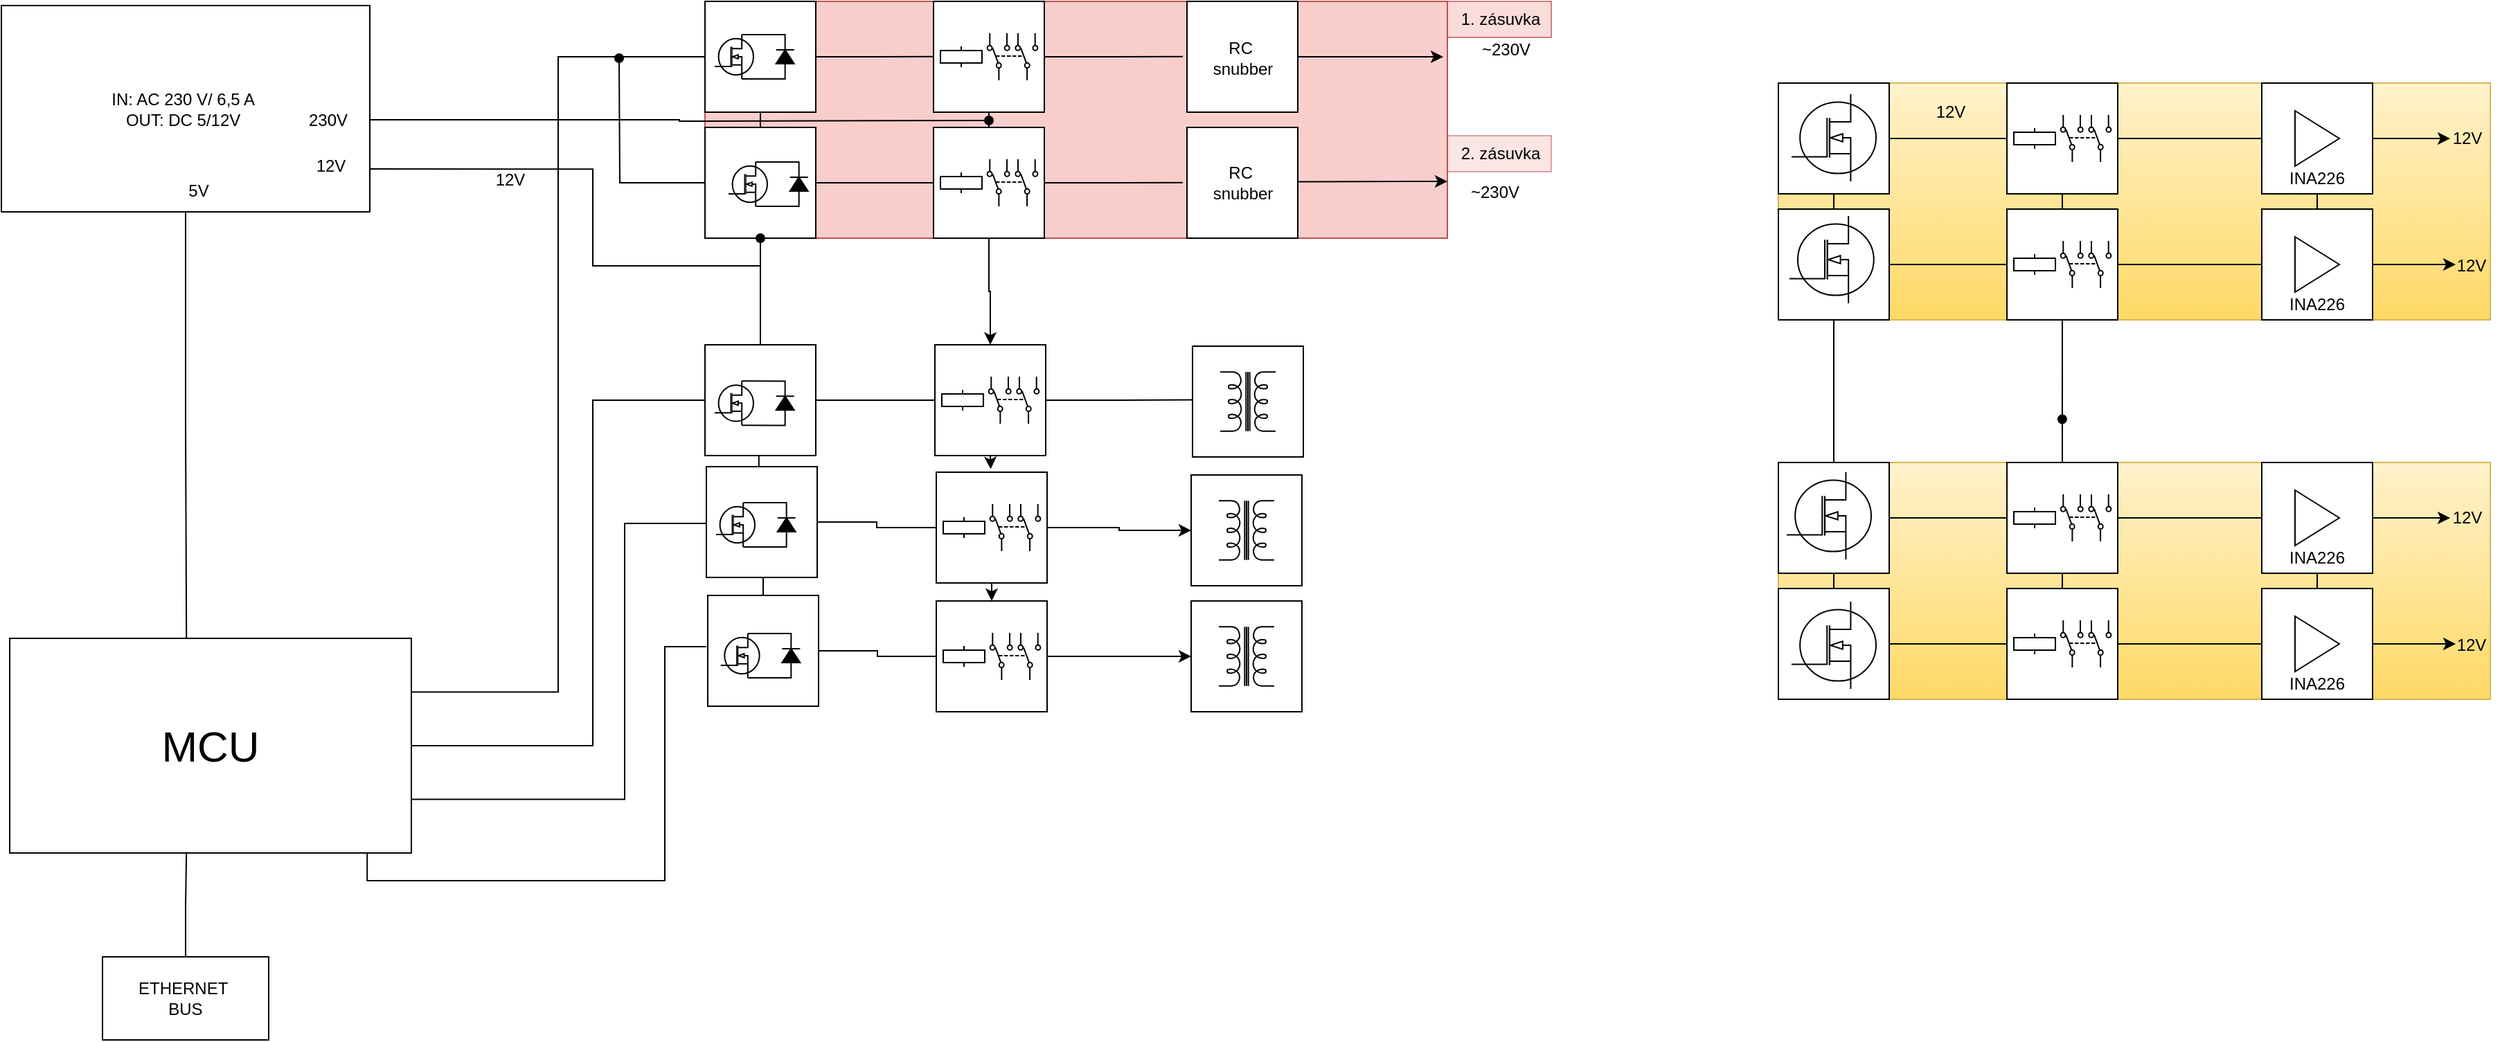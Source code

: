 <mxfile version="26.0.4">
  <diagram name="Page-1" id="7e0a89b8-554c-2b80-1dc8-d5c74ca68de4">
    <mxGraphModel dx="1173" dy="624" grid="0" gridSize="5" guides="1" tooltips="1" connect="1" arrows="0" fold="1" page="1" pageScale="1" pageWidth="1169" pageHeight="827" background="none" math="0" shadow="0">
      <root>
        <mxCell id="0" />
        <mxCell id="1" parent="0" />
        <mxCell id="zCNBRzlEJY0I-tMyIhnu-88" value="~230V" style="text;html=1;align=center;verticalAlign=middle;resizable=0;points=[];autosize=1;strokeColor=none;fillColor=none;" parent="1" vertex="1">
          <mxGeometry x="609" y="130" width="55" height="30" as="geometry" />
        </mxCell>
        <mxCell id="zCNBRzlEJY0I-tMyIhnu-90" value="~230V" style="text;html=1;align=center;verticalAlign=middle;resizable=0;points=[];autosize=1;strokeColor=none;fillColor=none;" parent="1" vertex="1">
          <mxGeometry x="1109" y="40" width="55" height="30" as="geometry" />
        </mxCell>
        <mxCell id="zCNBRzlEJY0I-tMyIhnu-91" value="~230V" style="text;html=1;align=center;verticalAlign=middle;resizable=0;points=[];autosize=1;strokeColor=none;fillColor=none;" parent="1" vertex="1">
          <mxGeometry x="1101.5" y="143" width="55" height="30" as="geometry" />
        </mxCell>
        <mxCell id="b3g8-nZqgv8whA5xBUex-9" value="ETHERNET&amp;nbsp;&lt;br&gt;BUS" style="rounded=0;whiteSpace=wrap;html=1;" parent="1" vertex="1">
          <mxGeometry x="124" y="710" width="120" height="60" as="geometry" />
        </mxCell>
        <mxCell id="EAk1uLRLOfNb_ForU7wT-3" value="1. zásuvka" style="text;html=1;align=center;verticalAlign=middle;resizable=0;points=[];autosize=1;strokeColor=#b85450;fillColor=#f8cecc;opacity=70;" parent="1" vertex="1">
          <mxGeometry x="1095" y="20" width="75" height="26" as="geometry" />
        </mxCell>
        <mxCell id="EAk1uLRLOfNb_ForU7wT-15" value="2. zásuvka" style="text;html=1;align=center;verticalAlign=middle;resizable=0;points=[];autosize=1;strokeColor=#b85450;fillColor=#f8cecc;opacity=50;" parent="1" vertex="1">
          <mxGeometry x="1095" y="117" width="75" height="26" as="geometry" />
        </mxCell>
        <mxCell id="eYA7auOUDv6fICd8K555-133" style="edgeStyle=orthogonalEdgeStyle;rounded=0;orthogonalLoop=1;jettySize=auto;html=1;exitX=1;exitY=0.5;exitDx=0;exitDy=0;exitPerimeter=0;entryX=0;entryY=0.5;entryDx=0;entryDy=0;endArrow=none;endFill=0;" edge="1" parent="1" source="PkqFtLTbCZEIP-2vwFzs-351" target="eYA7auOUDv6fICd8K555-104">
          <mxGeometry relative="1" as="geometry">
            <Array as="points">
              <mxPoint x="478" y="558" />
              <mxPoint x="478" y="308" />
            </Array>
          </mxGeometry>
        </mxCell>
        <mxCell id="eYA7auOUDv6fICd8K555-134" style="edgeStyle=orthogonalEdgeStyle;rounded=0;orthogonalLoop=1;jettySize=auto;html=1;exitX=1;exitY=0.75;exitDx=0;exitDy=0;exitPerimeter=0;entryX=0;entryY=0.5;entryDx=0;entryDy=0;endArrow=none;endFill=0;" edge="1" parent="1" source="PkqFtLTbCZEIP-2vwFzs-351">
          <mxGeometry relative="1" as="geometry">
            <mxPoint x="560" y="397" as="targetPoint" />
            <Array as="points">
              <mxPoint x="501" y="596" />
              <mxPoint x="501" y="397" />
            </Array>
          </mxGeometry>
        </mxCell>
        <mxCell id="eYA7auOUDv6fICd8K555-135" style="edgeStyle=orthogonalEdgeStyle;rounded=0;orthogonalLoop=1;jettySize=auto;html=1;exitX=0.89;exitY=1;exitDx=0;exitDy=0;exitPerimeter=0;entryX=0;entryY=0.5;entryDx=0;entryDy=0;endArrow=none;endFill=0;" edge="1" parent="1" source="PkqFtLTbCZEIP-2vwFzs-351">
          <mxGeometry relative="1" as="geometry">
            <mxPoint x="560" y="486" as="targetPoint" />
            <Array as="points">
              <mxPoint x="315" y="655" />
              <mxPoint x="530" y="655" />
              <mxPoint x="530" y="486" />
            </Array>
          </mxGeometry>
        </mxCell>
        <mxCell id="PkqFtLTbCZEIP-2vwFzs-351" value="&lt;font style=&quot;font-size: 31px;&quot;&gt;MCU&lt;/font&gt;" style="rounded=0;whiteSpace=wrap;html=1;points=[[0,0,0,0,0],[0,0.25,0,0,0],[0,0.5,0,0,0],[0,0.75,0,0,0],[0,1,0,0,0],[0.11,0,0,0,0],[0.11,1,0,0,0],[0.22,0,0,0,0],[0.22,1,0,0,0],[0.33,0,0,0,0],[0.33,1,0,0,0],[0.44,0,0,0,0],[0.44,1,0,0,0],[0.56,0,0,0,0],[0.56,1,0,0,0],[0.67,0,0,0,0],[0.67,1,0,0,0],[0.78,0,0,0,0],[0.78,1,0,0,0],[0.89,0,0,0,0],[0.89,1,0,0,0],[1,0,0,0,0],[1,0.25,0,0,0],[1,0.5,0,0,0],[1,0.75,0,0,0],[1,1,0,0,0]];" parent="1" vertex="1">
          <mxGeometry x="57" y="480" width="290" height="155" as="geometry" />
        </mxCell>
        <mxCell id="PkqFtLTbCZEIP-2vwFzs-352" style="edgeStyle=orthogonalEdgeStyle;rounded=0;orthogonalLoop=1;jettySize=auto;html=1;exitX=0.5;exitY=0;exitDx=0;exitDy=0;entryX=0.44;entryY=1;entryDx=0;entryDy=0;entryPerimeter=0;endArrow=none;endFill=0;" parent="1" source="b3g8-nZqgv8whA5xBUex-9" target="PkqFtLTbCZEIP-2vwFzs-351" edge="1">
          <mxGeometry relative="1" as="geometry" />
        </mxCell>
        <mxCell id="PkqFtLTbCZEIP-2vwFzs-516" style="edgeStyle=orthogonalEdgeStyle;rounded=0;orthogonalLoop=1;jettySize=auto;html=1;exitX=1;exitY=0.5;exitDx=0;exitDy=0;entryX=0;entryY=0.5;entryDx=0;entryDy=0;endArrow=none;endFill=0;" parent="1" edge="1">
          <mxGeometry relative="1" as="geometry" />
        </mxCell>
        <mxCell id="PkqFtLTbCZEIP-2vwFzs-540" value="12&lt;span style=&quot;background-color: initial;&quot;&gt;V&lt;/span&gt;" style="text;html=1;align=center;verticalAlign=middle;resizable=0;points=[];autosize=1;strokeColor=none;fillColor=none;" parent="1" vertex="1">
          <mxGeometry x="398" y="136" width="39" height="26" as="geometry" />
        </mxCell>
        <mxCell id="PkqFtLTbCZEIP-2vwFzs-712" value="" style="group;fillColor=#f8cecc;strokeColor=#b85450;" parent="1" vertex="1" connectable="0">
          <mxGeometry x="559" y="20" width="536" height="171" as="geometry" />
        </mxCell>
        <mxCell id="PkqFtLTbCZEIP-2vwFzs-90" style="edgeStyle=orthogonalEdgeStyle;rounded=0;orthogonalLoop=1;jettySize=auto;html=1;entryX=0.5;entryY=1;entryDx=0;entryDy=0;endArrow=none;endFill=0;" parent="PkqFtLTbCZEIP-2vwFzs-712" source="zCNBRzlEJY0I-tMyIhnu-67" target="zCNBRzlEJY0I-tMyIhnu-2" edge="1">
          <mxGeometry relative="1" as="geometry" />
        </mxCell>
        <mxCell id="PkqFtLTbCZEIP-2vwFzs-708" value="" style="group" parent="PkqFtLTbCZEIP-2vwFzs-712" vertex="1" connectable="0">
          <mxGeometry width="533" height="87" as="geometry" />
        </mxCell>
        <mxCell id="zCNBRzlEJY0I-tMyIhnu-10" value="" style="group" parent="PkqFtLTbCZEIP-2vwFzs-708" vertex="1" connectable="0">
          <mxGeometry x="165" width="80" height="80" as="geometry" />
        </mxCell>
        <mxCell id="zCNBRzlEJY0I-tMyIhnu-58" style="edgeStyle=orthogonalEdgeStyle;rounded=0;orthogonalLoop=1;jettySize=auto;html=1;exitX=1;exitY=0.5;exitDx=0;exitDy=0;endArrow=none;endFill=0;" parent="zCNBRzlEJY0I-tMyIhnu-10" source="zCNBRzlEJY0I-tMyIhnu-2" edge="1">
          <mxGeometry relative="1" as="geometry">
            <mxPoint x="180" y="39.857" as="targetPoint" />
          </mxGeometry>
        </mxCell>
        <mxCell id="zCNBRzlEJY0I-tMyIhnu-2" value="" style="whiteSpace=wrap;html=1;aspect=fixed;" parent="zCNBRzlEJY0I-tMyIhnu-10" vertex="1">
          <mxGeometry width="80" height="80" as="geometry" />
        </mxCell>
        <mxCell id="zCNBRzlEJY0I-tMyIhnu-7" value="" style="pointerEvents=1;verticalLabelPosition=bottom;shadow=0;dashed=0;align=center;html=1;verticalAlign=top;shape=mxgraph.electrical.electro-mechanical.dpdt3;elSwitchState=1;rotation=-90;" parent="zCNBRzlEJY0I-tMyIhnu-10" vertex="1">
          <mxGeometry x="40" y="21.83" width="34" height="36.34" as="geometry" />
        </mxCell>
        <mxCell id="zCNBRzlEJY0I-tMyIhnu-64" value="" style="pointerEvents=1;verticalLabelPosition=bottom;shadow=0;dashed=0;align=center;html=1;verticalAlign=top;shape=mxgraph.electrical.electro-mechanical.relay_coil;" parent="zCNBRzlEJY0I-tMyIhnu-10" vertex="1">
          <mxGeometry x="5" y="32.5" width="30" height="15" as="geometry" />
        </mxCell>
        <mxCell id="zCNBRzlEJY0I-tMyIhnu-31" value="" style="group" parent="PkqFtLTbCZEIP-2vwFzs-708" vertex="1" connectable="0">
          <mxGeometry width="115.67" height="87" as="geometry" />
        </mxCell>
        <mxCell id="zCNBRzlEJY0I-tMyIhnu-57" style="edgeStyle=orthogonalEdgeStyle;rounded=0;orthogonalLoop=1;jettySize=auto;html=1;exitX=1;exitY=0.5;exitDx=0;exitDy=0;endArrow=none;endFill=0;" parent="zCNBRzlEJY0I-tMyIhnu-31" source="zCNBRzlEJY0I-tMyIhnu-29" edge="1">
          <mxGeometry relative="1" as="geometry">
            <mxPoint x="165" y="39.857" as="targetPoint" />
          </mxGeometry>
        </mxCell>
        <mxCell id="zCNBRzlEJY0I-tMyIhnu-29" value="" style="whiteSpace=wrap;html=1;aspect=fixed;container=1;" parent="zCNBRzlEJY0I-tMyIhnu-31" vertex="1">
          <mxGeometry width="80" height="80" as="geometry" />
        </mxCell>
        <mxCell id="eYA7auOUDv6fICd8K555-98" value="" style="group" vertex="1" connectable="0" parent="zCNBRzlEJY0I-tMyIhnu-31">
          <mxGeometry x="7" y="24" width="57.34" height="32" as="geometry" />
        </mxCell>
        <mxCell id="eYA7auOUDv6fICd8K555-84" value="" style="verticalLabelPosition=bottom;shadow=0;dashed=0;align=center;html=1;verticalAlign=top;shape=mxgraph.electrical.mosfets1.n-channel_mosfet_1;" vertex="1" parent="eYA7auOUDv6fICd8K555-98">
          <mxGeometry width="28" height="32" as="geometry" />
        </mxCell>
        <mxCell id="eYA7auOUDv6fICd8K555-90" value="" style="pointerEvents=1;fillColor=strokeColor;verticalLabelPosition=bottom;shadow=0;dashed=0;align=center;html=1;verticalAlign=top;shape=mxgraph.electrical.diodes.diode;rotation=-90;" vertex="1" parent="eYA7auOUDv6fICd8K555-98">
          <mxGeometry x="38.34" y="9.5" width="25" height="13" as="geometry" />
        </mxCell>
        <mxCell id="eYA7auOUDv6fICd8K555-91" style="edgeStyle=orthogonalEdgeStyle;rounded=0;orthogonalLoop=1;jettySize=auto;html=1;exitX=0.7;exitY=0;exitDx=0;exitDy=0;exitPerimeter=0;entryX=1;entryY=0.5;entryDx=0;entryDy=0;entryPerimeter=0;endArrow=none;endFill=0;" edge="1" parent="eYA7auOUDv6fICd8K555-98" source="eYA7auOUDv6fICd8K555-84" target="eYA7auOUDv6fICd8K555-90">
          <mxGeometry relative="1" as="geometry" />
        </mxCell>
        <mxCell id="eYA7auOUDv6fICd8K555-92" style="edgeStyle=orthogonalEdgeStyle;rounded=0;orthogonalLoop=1;jettySize=auto;html=1;exitX=0.7;exitY=1;exitDx=0;exitDy=0;exitPerimeter=0;entryX=0;entryY=0.5;entryDx=0;entryDy=0;entryPerimeter=0;endArrow=none;endFill=0;" edge="1" parent="eYA7auOUDv6fICd8K555-98" source="eYA7auOUDv6fICd8K555-84" target="eYA7auOUDv6fICd8K555-90">
          <mxGeometry relative="1" as="geometry" />
        </mxCell>
        <mxCell id="EAk1uLRLOfNb_ForU7wT-10" value="" style="rounded=0;orthogonalLoop=1;jettySize=auto;html=1;" parent="PkqFtLTbCZEIP-2vwFzs-708" source="EAk1uLRLOfNb_ForU7wT-4" edge="1">
          <mxGeometry relative="1" as="geometry">
            <mxPoint x="533" y="40" as="targetPoint" />
          </mxGeometry>
        </mxCell>
        <mxCell id="EAk1uLRLOfNb_ForU7wT-4" value="" style="whiteSpace=wrap;html=1;aspect=fixed;" parent="PkqFtLTbCZEIP-2vwFzs-708" vertex="1">
          <mxGeometry x="348" width="80" height="80" as="geometry" />
        </mxCell>
        <mxCell id="EAk1uLRLOfNb_ForU7wT-5" value="RC&amp;nbsp;&lt;br&gt;snubber" style="text;html=1;align=center;verticalAlign=middle;resizable=0;points=[];autosize=1;strokeColor=none;fillColor=none;" parent="PkqFtLTbCZEIP-2vwFzs-708" vertex="1">
          <mxGeometry x="357.5" y="20" width="61" height="41" as="geometry" />
        </mxCell>
        <mxCell id="PkqFtLTbCZEIP-2vwFzs-711" value="" style="group" parent="PkqFtLTbCZEIP-2vwFzs-712" vertex="1" connectable="0">
          <mxGeometry y="91" width="536" height="80" as="geometry" />
        </mxCell>
        <mxCell id="zCNBRzlEJY0I-tMyIhnu-56" style="edgeStyle=orthogonalEdgeStyle;rounded=0;orthogonalLoop=1;jettySize=auto;html=1;exitX=1;exitY=0.5;exitDx=0;exitDy=0;endArrow=none;endFill=0;" parent="PkqFtLTbCZEIP-2vwFzs-711" source="zCNBRzlEJY0I-tMyIhnu-33" edge="1">
          <mxGeometry relative="1" as="geometry">
            <mxPoint x="165" y="40" as="targetPoint" />
          </mxGeometry>
        </mxCell>
        <mxCell id="EAk1uLRLOfNb_ForU7wT-12" value="" style="whiteSpace=wrap;html=1;aspect=fixed;container=0;" parent="PkqFtLTbCZEIP-2vwFzs-711" vertex="1">
          <mxGeometry x="348" width="80" height="80" as="geometry" />
        </mxCell>
        <mxCell id="EAk1uLRLOfNb_ForU7wT-13" value="RC&amp;nbsp;&lt;br&gt;snubber" style="text;html=1;align=center;verticalAlign=middle;resizable=0;points=[];autosize=1;strokeColor=none;fillColor=none;container=0;" parent="PkqFtLTbCZEIP-2vwFzs-711" vertex="1">
          <mxGeometry x="357.5" y="19.5" width="61" height="41" as="geometry" />
        </mxCell>
        <mxCell id="EAk1uLRLOfNb_ForU7wT-14" value="" style="edgeStyle=orthogonalEdgeStyle;rounded=0;orthogonalLoop=1;jettySize=auto;html=1;exitX=1.007;exitY=0.49;exitDx=0;exitDy=0;exitPerimeter=0;" parent="PkqFtLTbCZEIP-2vwFzs-711" source="EAk1uLRLOfNb_ForU7wT-12" edge="1">
          <mxGeometry relative="1" as="geometry">
            <mxPoint x="432" y="39" as="sourcePoint" />
            <mxPoint x="536" y="39.0" as="targetPoint" />
            <Array as="points">
              <mxPoint x="432" y="39" />
            </Array>
          </mxGeometry>
        </mxCell>
        <mxCell id="eYA7auOUDv6fICd8K555-87" style="edgeStyle=orthogonalEdgeStyle;rounded=0;orthogonalLoop=1;jettySize=auto;html=1;exitX=0;exitY=0.5;exitDx=0;exitDy=0;endArrow=oval;endFill=1;" edge="1" parent="PkqFtLTbCZEIP-2vwFzs-711" source="zCNBRzlEJY0I-tMyIhnu-33">
          <mxGeometry relative="1" as="geometry">
            <mxPoint x="-62" y="-50" as="targetPoint" />
          </mxGeometry>
        </mxCell>
        <mxCell id="zCNBRzlEJY0I-tMyIhnu-33" value="" style="whiteSpace=wrap;html=1;aspect=fixed;container=0;" parent="PkqFtLTbCZEIP-2vwFzs-711" vertex="1">
          <mxGeometry width="80" height="80" as="geometry" />
        </mxCell>
        <mxCell id="zCNBRzlEJY0I-tMyIhnu-66" style="edgeStyle=orthogonalEdgeStyle;rounded=0;orthogonalLoop=1;jettySize=auto;html=1;exitX=1;exitY=0.5;exitDx=0;exitDy=0;endArrow=none;endFill=0;" parent="PkqFtLTbCZEIP-2vwFzs-711" source="zCNBRzlEJY0I-tMyIhnu-67" edge="1">
          <mxGeometry relative="1" as="geometry">
            <mxPoint x="345" y="39.857" as="targetPoint" />
          </mxGeometry>
        </mxCell>
        <mxCell id="zCNBRzlEJY0I-tMyIhnu-67" value="" style="whiteSpace=wrap;html=1;aspect=fixed;container=0;" parent="PkqFtLTbCZEIP-2vwFzs-711" vertex="1">
          <mxGeometry x="165" width="80" height="80" as="geometry" />
        </mxCell>
        <mxCell id="zCNBRzlEJY0I-tMyIhnu-68" value="" style="pointerEvents=1;verticalLabelPosition=bottom;shadow=0;dashed=0;align=center;html=1;verticalAlign=top;shape=mxgraph.electrical.electro-mechanical.dpdt3;elSwitchState=1;rotation=-90;container=0;" parent="PkqFtLTbCZEIP-2vwFzs-711" vertex="1">
          <mxGeometry x="205" y="21.83" width="34" height="36.34" as="geometry" />
        </mxCell>
        <mxCell id="zCNBRzlEJY0I-tMyIhnu-69" value="" style="pointerEvents=1;verticalLabelPosition=bottom;shadow=0;dashed=0;align=center;html=1;verticalAlign=top;shape=mxgraph.electrical.electro-mechanical.relay_coil;container=0;" parent="PkqFtLTbCZEIP-2vwFzs-711" vertex="1">
          <mxGeometry x="170" y="32.5" width="30" height="15" as="geometry" />
        </mxCell>
        <mxCell id="mD_urczAhtKW738J0m4f-2" style="edgeStyle=orthogonalEdgeStyle;rounded=0;orthogonalLoop=1;jettySize=auto;html=1;exitX=0.5;exitY=1;exitDx=0;exitDy=0;entryX=0.5;entryY=0;entryDx=0;entryDy=0;endArrow=none;endFill=0;" parent="PkqFtLTbCZEIP-2vwFzs-712" source="zCNBRzlEJY0I-tMyIhnu-29" target="zCNBRzlEJY0I-tMyIhnu-33" edge="1">
          <mxGeometry relative="1" as="geometry" />
        </mxCell>
        <mxCell id="mD_urczAhtKW738J0m4f-11" style="edgeStyle=orthogonalEdgeStyle;rounded=0;orthogonalLoop=1;jettySize=auto;html=1;exitX=1;exitY=0.25;exitDx=0;exitDy=0;startSize=6;entryX=0;entryY=0.5;entryDx=0;entryDy=0;endArrow=none;endFill=0;exitPerimeter=0;" parent="1" source="PkqFtLTbCZEIP-2vwFzs-351" edge="1" target="zCNBRzlEJY0I-tMyIhnu-29">
          <mxGeometry relative="1" as="geometry">
            <mxPoint x="524" y="60" as="targetPoint" />
          </mxGeometry>
        </mxCell>
        <mxCell id="mD_urczAhtKW738J0m4f-50" style="edgeStyle=orthogonalEdgeStyle;rounded=0;orthogonalLoop=1;jettySize=auto;html=1;exitX=1;exitY=0.75;exitDx=0;exitDy=0;endArrow=oval;endFill=1;entryX=0.5;entryY=1;entryDx=0;entryDy=0;" parent="1" edge="1" target="zCNBRzlEJY0I-tMyIhnu-33">
          <mxGeometry relative="1" as="geometry">
            <mxPoint x="479" y="240" as="targetPoint" />
            <mxPoint x="317" y="141.05" as="sourcePoint" />
            <Array as="points">
              <mxPoint x="478" y="141" />
              <mxPoint x="478" y="211" />
              <mxPoint x="599" y="211" />
            </Array>
          </mxGeometry>
        </mxCell>
        <mxCell id="mD_urczAhtKW738J0m4f-4" value="IN: AC 230 V/ 6,5 A&amp;nbsp;&lt;br&gt;OUT: DC 5/12V&amp;nbsp;" style="rounded=0;whiteSpace=wrap;html=1;" parent="1" vertex="1">
          <mxGeometry x="51" y="23" width="266" height="149" as="geometry" />
        </mxCell>
        <mxCell id="mD_urczAhtKW738J0m4f-6" value="12V" style="text;html=1;align=center;verticalAlign=middle;whiteSpace=wrap;rounded=0;" parent="1" vertex="1">
          <mxGeometry x="259" y="124" width="60" height="30" as="geometry" />
        </mxCell>
        <mxCell id="eYA7auOUDv6fICd8K555-80" style="edgeStyle=orthogonalEdgeStyle;rounded=0;orthogonalLoop=1;jettySize=auto;html=1;exitX=1;exitY=0.5;exitDx=0;exitDy=0;endArrow=oval;endFill=1;" edge="1" parent="1" source="mD_urczAhtKW738J0m4f-12">
          <mxGeometry relative="1" as="geometry">
            <mxPoint x="764" y="106" as="targetPoint" />
          </mxGeometry>
        </mxCell>
        <mxCell id="mD_urczAhtKW738J0m4f-12" value="230V" style="text;html=1;align=center;verticalAlign=middle;whiteSpace=wrap;rounded=0;" parent="1" vertex="1">
          <mxGeometry x="257" y="90.5" width="60" height="30" as="geometry" />
        </mxCell>
        <mxCell id="b3g8-nZqgv8whA5xBUex-12" value="5V" style="text;html=1;align=center;verticalAlign=middle;resizable=0;points=[];autosize=1;strokeColor=none;fillColor=none;" parent="1" vertex="1">
          <mxGeometry x="175" y="142" width="35" height="30" as="geometry" />
        </mxCell>
        <mxCell id="mD_urczAhtKW738J0m4f-15" style="edgeStyle=orthogonalEdgeStyle;rounded=0;orthogonalLoop=1;jettySize=auto;html=1;exitX=0.5;exitY=1;exitDx=0;exitDy=0;entryX=0.44;entryY=0;entryDx=0;entryDy=0;entryPerimeter=0;endArrow=none;endFill=0;" parent="1" source="mD_urczAhtKW738J0m4f-4" target="PkqFtLTbCZEIP-2vwFzs-351" edge="1">
          <mxGeometry relative="1" as="geometry" />
        </mxCell>
        <mxCell id="mD_urczAhtKW738J0m4f-57" value="" style="group" parent="1" vertex="1" connectable="0">
          <mxGeometry x="1334" y="79" width="520" height="171" as="geometry" />
        </mxCell>
        <mxCell id="mD_urczAhtKW738J0m4f-56" value="" style="group;fillColor=#fff2cc;gradientColor=#ffd966;strokeColor=#d6b656;container=0;" parent="mD_urczAhtKW738J0m4f-57" vertex="1" connectable="0">
          <mxGeometry width="514" height="171" as="geometry" />
        </mxCell>
        <mxCell id="PkqFtLTbCZEIP-2vwFzs-462" value="" style="group" parent="mD_urczAhtKW738J0m4f-57" vertex="1" connectable="0">
          <mxGeometry width="100" height="80" as="geometry" />
        </mxCell>
        <mxCell id="PkqFtLTbCZEIP-2vwFzs-463" value="" style="whiteSpace=wrap;html=1;aspect=fixed;" parent="PkqFtLTbCZEIP-2vwFzs-462" vertex="1">
          <mxGeometry width="80" height="80" as="geometry" />
        </mxCell>
        <mxCell id="eYA7auOUDv6fICd8K555-203" value="" style="verticalLabelPosition=bottom;shadow=0;dashed=0;align=center;html=1;verticalAlign=top;shape=mxgraph.electrical.mosfets1.n-channel_mosfet_1;" vertex="1" parent="PkqFtLTbCZEIP-2vwFzs-462">
          <mxGeometry x="9.5" y="8" width="61" height="63" as="geometry" />
        </mxCell>
        <mxCell id="PkqFtLTbCZEIP-2vwFzs-466" value="" style="group" parent="mD_urczAhtKW738J0m4f-57" vertex="1" connectable="0">
          <mxGeometry x="165" y="91" width="80" height="80" as="geometry" />
        </mxCell>
        <mxCell id="mD_urczAhtKW738J0m4f-91" style="edgeStyle=orthogonalEdgeStyle;rounded=0;orthogonalLoop=1;jettySize=auto;html=1;exitX=0.5;exitY=1;exitDx=0;exitDy=0;endArrow=oval;endFill=1;" parent="PkqFtLTbCZEIP-2vwFzs-466" source="PkqFtLTbCZEIP-2vwFzs-467" edge="1">
          <mxGeometry relative="1" as="geometry">
            <mxPoint x="39.935" y="151.779" as="targetPoint" />
          </mxGeometry>
        </mxCell>
        <mxCell id="PkqFtLTbCZEIP-2vwFzs-467" value="" style="whiteSpace=wrap;html=1;aspect=fixed;" parent="PkqFtLTbCZEIP-2vwFzs-466" vertex="1">
          <mxGeometry width="80" height="80" as="geometry" />
        </mxCell>
        <mxCell id="PkqFtLTbCZEIP-2vwFzs-468" value="" style="pointerEvents=1;verticalLabelPosition=bottom;shadow=0;dashed=0;align=center;html=1;verticalAlign=top;shape=mxgraph.electrical.electro-mechanical.dpdt3;elSwitchState=1;rotation=-90;" parent="PkqFtLTbCZEIP-2vwFzs-466" vertex="1">
          <mxGeometry x="40" y="21.83" width="34" height="36.34" as="geometry" />
        </mxCell>
        <mxCell id="PkqFtLTbCZEIP-2vwFzs-469" value="" style="pointerEvents=1;verticalLabelPosition=bottom;shadow=0;dashed=0;align=center;html=1;verticalAlign=top;shape=mxgraph.electrical.electro-mechanical.relay_coil;" parent="PkqFtLTbCZEIP-2vwFzs-466" vertex="1">
          <mxGeometry x="5" y="32.5" width="30" height="15" as="geometry" />
        </mxCell>
        <mxCell id="PkqFtLTbCZEIP-2vwFzs-470" value="" style="group" parent="mD_urczAhtKW738J0m4f-57" vertex="1" connectable="0">
          <mxGeometry y="91" width="100" height="80" as="geometry" />
        </mxCell>
        <mxCell id="PkqFtLTbCZEIP-2vwFzs-471" value="" style="whiteSpace=wrap;html=1;aspect=fixed;" parent="PkqFtLTbCZEIP-2vwFzs-470" vertex="1">
          <mxGeometry width="80" height="80" as="geometry" />
        </mxCell>
        <mxCell id="eYA7auOUDv6fICd8K555-204" value="" style="verticalLabelPosition=bottom;shadow=0;dashed=0;align=center;html=1;verticalAlign=top;shape=mxgraph.electrical.mosfets1.n-channel_mosfet_1;" vertex="1" parent="PkqFtLTbCZEIP-2vwFzs-470">
          <mxGeometry x="7.88" y="5" width="61" height="63" as="geometry" />
        </mxCell>
        <mxCell id="PkqFtLTbCZEIP-2vwFzs-473" style="edgeStyle=orthogonalEdgeStyle;rounded=0;orthogonalLoop=1;jettySize=auto;html=1;exitX=1;exitY=0.5;exitDx=0;exitDy=0;endArrow=none;endFill=0;entryX=0;entryY=0.5;entryDx=0;entryDy=0;" parent="mD_urczAhtKW738J0m4f-57" source="PkqFtLTbCZEIP-2vwFzs-467" target="PkqFtLTbCZEIP-2vwFzs-499" edge="1">
          <mxGeometry relative="1" as="geometry">
            <mxPoint x="311" y="174.857" as="targetPoint" />
          </mxGeometry>
        </mxCell>
        <mxCell id="PkqFtLTbCZEIP-2vwFzs-475" style="edgeStyle=orthogonalEdgeStyle;rounded=0;orthogonalLoop=1;jettySize=auto;html=1;exitX=0.5;exitY=1;exitDx=0;exitDy=0;entryX=0.5;entryY=0;entryDx=0;entryDy=0;endArrow=none;endFill=0;" parent="mD_urczAhtKW738J0m4f-57" source="PkqFtLTbCZEIP-2vwFzs-510" target="PkqFtLTbCZEIP-2vwFzs-467" edge="1">
          <mxGeometry relative="1" as="geometry" />
        </mxCell>
        <mxCell id="PkqFtLTbCZEIP-2vwFzs-487" style="edgeStyle=orthogonalEdgeStyle;rounded=0;orthogonalLoop=1;jettySize=auto;html=1;exitX=0.5;exitY=1;exitDx=0;exitDy=0;entryX=0.5;entryY=0;entryDx=0;entryDy=0;endArrow=none;endFill=0;" parent="mD_urczAhtKW738J0m4f-57" source="PkqFtLTbCZEIP-2vwFzs-463" target="PkqFtLTbCZEIP-2vwFzs-471" edge="1">
          <mxGeometry relative="1" as="geometry">
            <mxPoint x="42" y="140.412" as="targetPoint" />
          </mxGeometry>
        </mxCell>
        <mxCell id="PkqFtLTbCZEIP-2vwFzs-490" style="edgeStyle=orthogonalEdgeStyle;rounded=0;orthogonalLoop=1;jettySize=auto;html=1;exitX=1;exitY=0.5;exitDx=0;exitDy=0;entryX=0;entryY=0.5;entryDx=0;entryDy=0;endArrow=none;endFill=0;" parent="mD_urczAhtKW738J0m4f-57" source="PkqFtLTbCZEIP-2vwFzs-463" target="PkqFtLTbCZEIP-2vwFzs-510" edge="1">
          <mxGeometry relative="1" as="geometry">
            <mxPoint x="128.412" y="87.882" as="targetPoint" />
          </mxGeometry>
        </mxCell>
        <mxCell id="PkqFtLTbCZEIP-2vwFzs-491" value="12V" style="text;html=1;align=center;verticalAlign=middle;resizable=0;points=[];autosize=1;strokeColor=none;fillColor=none;" parent="mD_urczAhtKW738J0m4f-57" vertex="1">
          <mxGeometry x="477" y="25" width="40" height="30" as="geometry" />
        </mxCell>
        <mxCell id="PkqFtLTbCZEIP-2vwFzs-492" value="12V" style="text;html=1;align=center;verticalAlign=middle;resizable=0;points=[];autosize=1;strokeColor=none;fillColor=none;" parent="mD_urczAhtKW738J0m4f-57" vertex="1">
          <mxGeometry x="480" y="117" width="40" height="30" as="geometry" />
        </mxCell>
        <mxCell id="PkqFtLTbCZEIP-2vwFzs-493" style="edgeStyle=orthogonalEdgeStyle;rounded=0;orthogonalLoop=1;jettySize=auto;html=1;entryX=0.5;entryY=0;entryDx=0;entryDy=0;endArrow=none;endFill=0;" parent="mD_urczAhtKW738J0m4f-57" source="PkqFtLTbCZEIP-2vwFzs-495" target="PkqFtLTbCZEIP-2vwFzs-499" edge="1">
          <mxGeometry relative="1" as="geometry" />
        </mxCell>
        <mxCell id="PkqFtLTbCZEIP-2vwFzs-494" value="" style="edgeStyle=orthogonalEdgeStyle;rounded=0;orthogonalLoop=1;jettySize=auto;html=1;exitX=1;exitY=0.5;exitDx=0;exitDy=0;" parent="mD_urczAhtKW738J0m4f-57" source="PkqFtLTbCZEIP-2vwFzs-495" edge="1">
          <mxGeometry relative="1" as="geometry">
            <Array as="points" />
            <mxPoint x="485" y="40" as="targetPoint" />
          </mxGeometry>
        </mxCell>
        <mxCell id="PkqFtLTbCZEIP-2vwFzs-495" value="&lt;br&gt;&lt;br&gt;&lt;br&gt;&lt;br&gt;INA226" style="whiteSpace=wrap;html=1;aspect=fixed;" parent="mD_urczAhtKW738J0m4f-57" vertex="1">
          <mxGeometry x="349" width="80" height="80" as="geometry" />
        </mxCell>
        <mxCell id="PkqFtLTbCZEIP-2vwFzs-496" value="" style="triangle;whiteSpace=wrap;html=1;" parent="mD_urczAhtKW738J0m4f-57" vertex="1">
          <mxGeometry x="373" y="20" width="32" height="40" as="geometry" />
        </mxCell>
        <mxCell id="PkqFtLTbCZEIP-2vwFzs-497" value="" style="edgeStyle=orthogonalEdgeStyle;rounded=0;orthogonalLoop=1;jettySize=auto;html=1;" parent="mD_urczAhtKW738J0m4f-57" source="PkqFtLTbCZEIP-2vwFzs-499" edge="1">
          <mxGeometry relative="1" as="geometry">
            <mxPoint x="489" y="131" as="targetPoint" />
            <Array as="points" />
          </mxGeometry>
        </mxCell>
        <mxCell id="PkqFtLTbCZEIP-2vwFzs-499" value="&lt;br&gt;&lt;br&gt;&lt;br&gt;&lt;br&gt;INA226" style="whiteSpace=wrap;html=1;aspect=fixed;" parent="mD_urczAhtKW738J0m4f-57" vertex="1">
          <mxGeometry x="349" y="91" width="80" height="80" as="geometry" />
        </mxCell>
        <mxCell id="PkqFtLTbCZEIP-2vwFzs-500" value="" style="triangle;whiteSpace=wrap;html=1;" parent="mD_urczAhtKW738J0m4f-57" vertex="1">
          <mxGeometry x="373" y="111" width="32" height="40" as="geometry" />
        </mxCell>
        <mxCell id="PkqFtLTbCZEIP-2vwFzs-509" value="" style="group" parent="mD_urczAhtKW738J0m4f-57" vertex="1" connectable="0">
          <mxGeometry x="165" width="80" height="80" as="geometry" />
        </mxCell>
        <mxCell id="PkqFtLTbCZEIP-2vwFzs-510" value="" style="whiteSpace=wrap;html=1;aspect=fixed;" parent="PkqFtLTbCZEIP-2vwFzs-509" vertex="1">
          <mxGeometry width="80" height="80" as="geometry" />
        </mxCell>
        <mxCell id="PkqFtLTbCZEIP-2vwFzs-511" value="" style="pointerEvents=1;verticalLabelPosition=bottom;shadow=0;dashed=0;align=center;html=1;verticalAlign=top;shape=mxgraph.electrical.electro-mechanical.dpdt3;elSwitchState=1;rotation=-90;" parent="PkqFtLTbCZEIP-2vwFzs-509" vertex="1">
          <mxGeometry x="40" y="21.83" width="34" height="36.34" as="geometry" />
        </mxCell>
        <mxCell id="PkqFtLTbCZEIP-2vwFzs-512" value="" style="pointerEvents=1;verticalLabelPosition=bottom;shadow=0;dashed=0;align=center;html=1;verticalAlign=top;shape=mxgraph.electrical.electro-mechanical.relay_coil;" parent="PkqFtLTbCZEIP-2vwFzs-509" vertex="1">
          <mxGeometry x="5" y="32.5" width="30" height="15" as="geometry" />
        </mxCell>
        <mxCell id="PkqFtLTbCZEIP-2vwFzs-513" style="edgeStyle=orthogonalEdgeStyle;rounded=0;orthogonalLoop=1;jettySize=auto;html=1;exitX=1;exitY=0.5;exitDx=0;exitDy=0;entryX=0;entryY=0.5;entryDx=0;entryDy=0;endArrow=none;endFill=0;" parent="mD_urczAhtKW738J0m4f-57" source="PkqFtLTbCZEIP-2vwFzs-510" target="PkqFtLTbCZEIP-2vwFzs-495" edge="1">
          <mxGeometry relative="1" as="geometry" />
        </mxCell>
        <mxCell id="PkqFtLTbCZEIP-2vwFzs-514" style="edgeStyle=orthogonalEdgeStyle;rounded=0;orthogonalLoop=1;jettySize=auto;html=1;exitX=1;exitY=0.5;exitDx=0;exitDy=0;entryX=0;entryY=0.5;entryDx=0;entryDy=0;endArrow=none;endFill=0;" parent="mD_urczAhtKW738J0m4f-57" source="PkqFtLTbCZEIP-2vwFzs-471" target="PkqFtLTbCZEIP-2vwFzs-467" edge="1">
          <mxGeometry relative="1" as="geometry" />
        </mxCell>
        <mxCell id="mD_urczAhtKW738J0m4f-92" value="12&lt;span style=&quot;background-color: initial;&quot;&gt;V&lt;/span&gt;" style="text;html=1;align=center;verticalAlign=middle;resizable=0;points=[];autosize=1;strokeColor=none;fillColor=none;" parent="mD_urczAhtKW738J0m4f-57" vertex="1">
          <mxGeometry x="104" y="8" width="39" height="26" as="geometry" />
        </mxCell>
        <mxCell id="mD_urczAhtKW738J0m4f-58" value="" style="group" parent="1" vertex="1" connectable="0">
          <mxGeometry x="1334" y="353" width="520" height="171" as="geometry" />
        </mxCell>
        <mxCell id="mD_urczAhtKW738J0m4f-59" value="" style="group;fillColor=#fff2cc;gradientColor=#ffd966;strokeColor=#d6b656;container=0;" parent="mD_urczAhtKW738J0m4f-58" vertex="1" connectable="0">
          <mxGeometry width="514" height="171" as="geometry" />
        </mxCell>
        <mxCell id="mD_urczAhtKW738J0m4f-60" value="" style="group" parent="mD_urczAhtKW738J0m4f-58" vertex="1" connectable="0">
          <mxGeometry width="100" height="80" as="geometry" />
        </mxCell>
        <mxCell id="mD_urczAhtKW738J0m4f-61" value="" style="whiteSpace=wrap;html=1;aspect=fixed;" parent="mD_urczAhtKW738J0m4f-60" vertex="1">
          <mxGeometry width="80" height="80" as="geometry" />
        </mxCell>
        <mxCell id="eYA7auOUDv6fICd8K555-205" value="" style="verticalLabelPosition=bottom;shadow=0;dashed=0;align=center;html=1;verticalAlign=top;shape=mxgraph.electrical.mosfets1.n-channel_mosfet_1;" vertex="1" parent="mD_urczAhtKW738J0m4f-60">
          <mxGeometry x="6" y="7" width="61" height="63" as="geometry" />
        </mxCell>
        <mxCell id="mD_urczAhtKW738J0m4f-63" value="" style="group" parent="mD_urczAhtKW738J0m4f-58" vertex="1" connectable="0">
          <mxGeometry x="165" y="91" width="80" height="80" as="geometry" />
        </mxCell>
        <mxCell id="mD_urczAhtKW738J0m4f-64" value="" style="whiteSpace=wrap;html=1;aspect=fixed;" parent="mD_urczAhtKW738J0m4f-63" vertex="1">
          <mxGeometry width="80" height="80" as="geometry" />
        </mxCell>
        <mxCell id="mD_urczAhtKW738J0m4f-65" value="" style="pointerEvents=1;verticalLabelPosition=bottom;shadow=0;dashed=0;align=center;html=1;verticalAlign=top;shape=mxgraph.electrical.electro-mechanical.dpdt3;elSwitchState=1;rotation=-90;" parent="mD_urczAhtKW738J0m4f-63" vertex="1">
          <mxGeometry x="40" y="21.83" width="34" height="36.34" as="geometry" />
        </mxCell>
        <mxCell id="mD_urczAhtKW738J0m4f-66" value="" style="pointerEvents=1;verticalLabelPosition=bottom;shadow=0;dashed=0;align=center;html=1;verticalAlign=top;shape=mxgraph.electrical.electro-mechanical.relay_coil;" parent="mD_urczAhtKW738J0m4f-63" vertex="1">
          <mxGeometry x="5" y="32.5" width="30" height="15" as="geometry" />
        </mxCell>
        <mxCell id="mD_urczAhtKW738J0m4f-67" value="" style="group" parent="mD_urczAhtKW738J0m4f-58" vertex="1" connectable="0">
          <mxGeometry y="91" width="100" height="80" as="geometry" />
        </mxCell>
        <mxCell id="mD_urczAhtKW738J0m4f-68" value="" style="whiteSpace=wrap;html=1;aspect=fixed;" parent="mD_urczAhtKW738J0m4f-67" vertex="1">
          <mxGeometry width="80" height="80" as="geometry" />
        </mxCell>
        <mxCell id="eYA7auOUDv6fICd8K555-206" value="" style="verticalLabelPosition=bottom;shadow=0;dashed=0;align=center;html=1;verticalAlign=top;shape=mxgraph.electrical.mosfets1.n-channel_mosfet_1;" vertex="1" parent="mD_urczAhtKW738J0m4f-67">
          <mxGeometry x="9.5" y="9.5" width="61" height="63" as="geometry" />
        </mxCell>
        <mxCell id="mD_urczAhtKW738J0m4f-70" style="edgeStyle=orthogonalEdgeStyle;rounded=0;orthogonalLoop=1;jettySize=auto;html=1;exitX=1;exitY=0.5;exitDx=0;exitDy=0;endArrow=none;endFill=0;entryX=0;entryY=0.5;entryDx=0;entryDy=0;" parent="mD_urczAhtKW738J0m4f-58" source="mD_urczAhtKW738J0m4f-64" target="mD_urczAhtKW738J0m4f-81" edge="1">
          <mxGeometry relative="1" as="geometry">
            <mxPoint x="311" y="174.857" as="targetPoint" />
          </mxGeometry>
        </mxCell>
        <mxCell id="mD_urczAhtKW738J0m4f-71" style="edgeStyle=orthogonalEdgeStyle;rounded=0;orthogonalLoop=1;jettySize=auto;html=1;exitX=0.5;exitY=1;exitDx=0;exitDy=0;entryX=0.5;entryY=0;entryDx=0;entryDy=0;endArrow=none;endFill=0;" parent="mD_urczAhtKW738J0m4f-58" source="mD_urczAhtKW738J0m4f-84" target="mD_urczAhtKW738J0m4f-64" edge="1">
          <mxGeometry relative="1" as="geometry" />
        </mxCell>
        <mxCell id="mD_urczAhtKW738J0m4f-72" style="edgeStyle=orthogonalEdgeStyle;rounded=0;orthogonalLoop=1;jettySize=auto;html=1;exitX=0.5;exitY=1;exitDx=0;exitDy=0;entryX=0.5;entryY=0;entryDx=0;entryDy=0;endArrow=none;endFill=0;" parent="mD_urczAhtKW738J0m4f-58" source="mD_urczAhtKW738J0m4f-61" target="mD_urczAhtKW738J0m4f-68" edge="1">
          <mxGeometry relative="1" as="geometry">
            <mxPoint x="42" y="140.412" as="targetPoint" />
          </mxGeometry>
        </mxCell>
        <mxCell id="mD_urczAhtKW738J0m4f-73" style="edgeStyle=orthogonalEdgeStyle;rounded=0;orthogonalLoop=1;jettySize=auto;html=1;exitX=1;exitY=0.5;exitDx=0;exitDy=0;entryX=0;entryY=0.5;entryDx=0;entryDy=0;endArrow=none;endFill=0;" parent="mD_urczAhtKW738J0m4f-58" source="mD_urczAhtKW738J0m4f-61" target="mD_urczAhtKW738J0m4f-84" edge="1">
          <mxGeometry relative="1" as="geometry">
            <mxPoint x="128.412" y="87.882" as="targetPoint" />
          </mxGeometry>
        </mxCell>
        <mxCell id="mD_urczAhtKW738J0m4f-74" value="12V" style="text;html=1;align=center;verticalAlign=middle;resizable=0;points=[];autosize=1;strokeColor=none;fillColor=none;" parent="mD_urczAhtKW738J0m4f-58" vertex="1">
          <mxGeometry x="477" y="25" width="40" height="30" as="geometry" />
        </mxCell>
        <mxCell id="mD_urczAhtKW738J0m4f-75" value="12V" style="text;html=1;align=center;verticalAlign=middle;resizable=0;points=[];autosize=1;strokeColor=none;fillColor=none;" parent="mD_urczAhtKW738J0m4f-58" vertex="1">
          <mxGeometry x="480" y="117" width="40" height="30" as="geometry" />
        </mxCell>
        <mxCell id="mD_urczAhtKW738J0m4f-76" style="edgeStyle=orthogonalEdgeStyle;rounded=0;orthogonalLoop=1;jettySize=auto;html=1;entryX=0.5;entryY=0;entryDx=0;entryDy=0;endArrow=none;endFill=0;" parent="mD_urczAhtKW738J0m4f-58" source="mD_urczAhtKW738J0m4f-78" target="mD_urczAhtKW738J0m4f-81" edge="1">
          <mxGeometry relative="1" as="geometry" />
        </mxCell>
        <mxCell id="mD_urczAhtKW738J0m4f-77" value="" style="edgeStyle=orthogonalEdgeStyle;rounded=0;orthogonalLoop=1;jettySize=auto;html=1;exitX=1;exitY=0.5;exitDx=0;exitDy=0;" parent="mD_urczAhtKW738J0m4f-58" source="mD_urczAhtKW738J0m4f-78" edge="1">
          <mxGeometry relative="1" as="geometry">
            <Array as="points" />
            <mxPoint x="485" y="40" as="targetPoint" />
          </mxGeometry>
        </mxCell>
        <mxCell id="mD_urczAhtKW738J0m4f-78" value="&lt;br&gt;&lt;br&gt;&lt;br&gt;&lt;br&gt;INA226" style="whiteSpace=wrap;html=1;aspect=fixed;" parent="mD_urczAhtKW738J0m4f-58" vertex="1">
          <mxGeometry x="349" width="80" height="80" as="geometry" />
        </mxCell>
        <mxCell id="mD_urczAhtKW738J0m4f-79" value="" style="triangle;whiteSpace=wrap;html=1;" parent="mD_urczAhtKW738J0m4f-58" vertex="1">
          <mxGeometry x="373" y="20" width="32" height="40" as="geometry" />
        </mxCell>
        <mxCell id="mD_urczAhtKW738J0m4f-80" value="" style="edgeStyle=orthogonalEdgeStyle;rounded=0;orthogonalLoop=1;jettySize=auto;html=1;" parent="mD_urczAhtKW738J0m4f-58" source="mD_urczAhtKW738J0m4f-81" edge="1">
          <mxGeometry relative="1" as="geometry">
            <mxPoint x="489" y="131" as="targetPoint" />
            <Array as="points" />
          </mxGeometry>
        </mxCell>
        <mxCell id="mD_urczAhtKW738J0m4f-81" value="&lt;br&gt;&lt;br&gt;&lt;br&gt;&lt;br&gt;INA226" style="whiteSpace=wrap;html=1;aspect=fixed;" parent="mD_urczAhtKW738J0m4f-58" vertex="1">
          <mxGeometry x="349" y="91" width="80" height="80" as="geometry" />
        </mxCell>
        <mxCell id="mD_urczAhtKW738J0m4f-82" value="" style="triangle;whiteSpace=wrap;html=1;" parent="mD_urczAhtKW738J0m4f-58" vertex="1">
          <mxGeometry x="373" y="111" width="32" height="40" as="geometry" />
        </mxCell>
        <mxCell id="mD_urczAhtKW738J0m4f-83" value="" style="group" parent="mD_urczAhtKW738J0m4f-58" vertex="1" connectable="0">
          <mxGeometry x="165" width="80" height="80" as="geometry" />
        </mxCell>
        <mxCell id="mD_urczAhtKW738J0m4f-84" value="" style="whiteSpace=wrap;html=1;aspect=fixed;" parent="mD_urczAhtKW738J0m4f-83" vertex="1">
          <mxGeometry width="80" height="80" as="geometry" />
        </mxCell>
        <mxCell id="mD_urczAhtKW738J0m4f-85" value="" style="pointerEvents=1;verticalLabelPosition=bottom;shadow=0;dashed=0;align=center;html=1;verticalAlign=top;shape=mxgraph.electrical.electro-mechanical.dpdt3;elSwitchState=1;rotation=-90;" parent="mD_urczAhtKW738J0m4f-83" vertex="1">
          <mxGeometry x="40" y="21.83" width="34" height="36.34" as="geometry" />
        </mxCell>
        <mxCell id="mD_urczAhtKW738J0m4f-86" value="" style="pointerEvents=1;verticalLabelPosition=bottom;shadow=0;dashed=0;align=center;html=1;verticalAlign=top;shape=mxgraph.electrical.electro-mechanical.relay_coil;" parent="mD_urczAhtKW738J0m4f-83" vertex="1">
          <mxGeometry x="5" y="32.5" width="30" height="15" as="geometry" />
        </mxCell>
        <mxCell id="mD_urczAhtKW738J0m4f-87" style="edgeStyle=orthogonalEdgeStyle;rounded=0;orthogonalLoop=1;jettySize=auto;html=1;exitX=1;exitY=0.5;exitDx=0;exitDy=0;entryX=0;entryY=0.5;entryDx=0;entryDy=0;endArrow=none;endFill=0;" parent="mD_urczAhtKW738J0m4f-58" source="mD_urczAhtKW738J0m4f-84" target="mD_urczAhtKW738J0m4f-78" edge="1">
          <mxGeometry relative="1" as="geometry" />
        </mxCell>
        <mxCell id="mD_urczAhtKW738J0m4f-88" style="edgeStyle=orthogonalEdgeStyle;rounded=0;orthogonalLoop=1;jettySize=auto;html=1;exitX=1;exitY=0.5;exitDx=0;exitDy=0;entryX=0;entryY=0.5;entryDx=0;entryDy=0;endArrow=none;endFill=0;" parent="mD_urczAhtKW738J0m4f-58" source="mD_urczAhtKW738J0m4f-68" target="mD_urczAhtKW738J0m4f-64" edge="1">
          <mxGeometry relative="1" as="geometry" />
        </mxCell>
        <mxCell id="mD_urczAhtKW738J0m4f-89" style="edgeStyle=orthogonalEdgeStyle;rounded=0;orthogonalLoop=1;jettySize=auto;html=1;exitX=0.5;exitY=1;exitDx=0;exitDy=0;entryX=0.5;entryY=0;entryDx=0;entryDy=0;endArrow=none;endFill=0;" parent="1" source="PkqFtLTbCZEIP-2vwFzs-471" target="mD_urczAhtKW738J0m4f-61" edge="1">
          <mxGeometry relative="1" as="geometry" />
        </mxCell>
        <mxCell id="mD_urczAhtKW738J0m4f-90" style="edgeStyle=orthogonalEdgeStyle;rounded=0;orthogonalLoop=1;jettySize=auto;html=1;exitX=0.5;exitY=1;exitDx=0;exitDy=0;entryX=0.5;entryY=0;entryDx=0;entryDy=0;endArrow=none;endFill=0;" parent="1" source="PkqFtLTbCZEIP-2vwFzs-467" target="mD_urczAhtKW738J0m4f-84" edge="1">
          <mxGeometry relative="1" as="geometry" />
        </mxCell>
        <mxCell id="eYA7auOUDv6fICd8K555-111" value="" style="group" vertex="1" connectable="0" parent="1">
          <mxGeometry x="559" y="268" width="81" height="80" as="geometry" />
        </mxCell>
        <mxCell id="eYA7auOUDv6fICd8K555-104" value="" style="whiteSpace=wrap;html=1;aspect=fixed;container=0;" vertex="1" parent="eYA7auOUDv6fICd8K555-111">
          <mxGeometry width="80" height="80" as="geometry" />
        </mxCell>
        <mxCell id="eYA7auOUDv6fICd8K555-99" value="" style="group" vertex="1" connectable="0" parent="eYA7auOUDv6fICd8K555-111">
          <mxGeometry x="7" y="26.17" width="57.34" height="32" as="geometry" />
        </mxCell>
        <mxCell id="eYA7auOUDv6fICd8K555-100" value="" style="verticalLabelPosition=bottom;shadow=0;dashed=0;align=center;html=1;verticalAlign=top;shape=mxgraph.electrical.mosfets1.n-channel_mosfet_1;" vertex="1" parent="eYA7auOUDv6fICd8K555-99">
          <mxGeometry width="28" height="32" as="geometry" />
        </mxCell>
        <mxCell id="eYA7auOUDv6fICd8K555-101" value="" style="pointerEvents=1;fillColor=strokeColor;verticalLabelPosition=bottom;shadow=0;dashed=0;align=center;html=1;verticalAlign=top;shape=mxgraph.electrical.diodes.diode;rotation=-90;" vertex="1" parent="eYA7auOUDv6fICd8K555-99">
          <mxGeometry x="38.34" y="9.5" width="25" height="13" as="geometry" />
        </mxCell>
        <mxCell id="eYA7auOUDv6fICd8K555-102" style="edgeStyle=orthogonalEdgeStyle;rounded=0;orthogonalLoop=1;jettySize=auto;html=1;exitX=0.7;exitY=0;exitDx=0;exitDy=0;exitPerimeter=0;entryX=1;entryY=0.5;entryDx=0;entryDy=0;entryPerimeter=0;endArrow=none;endFill=0;" edge="1" parent="eYA7auOUDv6fICd8K555-99" source="eYA7auOUDv6fICd8K555-100" target="eYA7auOUDv6fICd8K555-101">
          <mxGeometry relative="1" as="geometry" />
        </mxCell>
        <mxCell id="eYA7auOUDv6fICd8K555-103" style="edgeStyle=orthogonalEdgeStyle;rounded=0;orthogonalLoop=1;jettySize=auto;html=1;exitX=0.7;exitY=1;exitDx=0;exitDy=0;exitPerimeter=0;entryX=0;entryY=0.5;entryDx=0;entryDy=0;entryPerimeter=0;endArrow=none;endFill=0;" edge="1" parent="eYA7auOUDv6fICd8K555-99" source="eYA7auOUDv6fICd8K555-100" target="eYA7auOUDv6fICd8K555-101">
          <mxGeometry relative="1" as="geometry" />
        </mxCell>
        <mxCell id="eYA7auOUDv6fICd8K555-139" value="" style="group" vertex="1" connectable="0" parent="1">
          <mxGeometry x="560" y="356" width="81" height="80" as="geometry" />
        </mxCell>
        <mxCell id="eYA7auOUDv6fICd8K555-140" value="" style="whiteSpace=wrap;html=1;aspect=fixed;container=0;" vertex="1" parent="eYA7auOUDv6fICd8K555-139">
          <mxGeometry width="80" height="80" as="geometry" />
        </mxCell>
        <mxCell id="eYA7auOUDv6fICd8K555-145" value="" style="group" vertex="1" connectable="0" parent="1">
          <mxGeometry x="561" y="449" width="81" height="80" as="geometry" />
        </mxCell>
        <mxCell id="eYA7auOUDv6fICd8K555-146" value="" style="whiteSpace=wrap;html=1;aspect=fixed;container=0;" vertex="1" parent="eYA7auOUDv6fICd8K555-145">
          <mxGeometry width="80" height="80" as="geometry" />
        </mxCell>
        <mxCell id="eYA7auOUDv6fICd8K555-198" value="" style="group" vertex="1" connectable="0" parent="eYA7auOUDv6fICd8K555-145">
          <mxGeometry x="9.33" y="27.5" width="57.34" height="32" as="geometry" />
        </mxCell>
        <mxCell id="eYA7auOUDv6fICd8K555-199" value="" style="verticalLabelPosition=bottom;shadow=0;dashed=0;align=center;html=1;verticalAlign=top;shape=mxgraph.electrical.mosfets1.n-channel_mosfet_1;" vertex="1" parent="eYA7auOUDv6fICd8K555-198">
          <mxGeometry width="28" height="32" as="geometry" />
        </mxCell>
        <mxCell id="eYA7auOUDv6fICd8K555-200" value="" style="pointerEvents=1;fillColor=strokeColor;verticalLabelPosition=bottom;shadow=0;dashed=0;align=center;html=1;verticalAlign=top;shape=mxgraph.electrical.diodes.diode;rotation=-90;" vertex="1" parent="eYA7auOUDv6fICd8K555-198">
          <mxGeometry x="38.34" y="9.5" width="25" height="13" as="geometry" />
        </mxCell>
        <mxCell id="eYA7auOUDv6fICd8K555-201" style="edgeStyle=orthogonalEdgeStyle;rounded=0;orthogonalLoop=1;jettySize=auto;html=1;exitX=0.7;exitY=0;exitDx=0;exitDy=0;exitPerimeter=0;entryX=1;entryY=0.5;entryDx=0;entryDy=0;entryPerimeter=0;endArrow=none;endFill=0;" edge="1" parent="eYA7auOUDv6fICd8K555-198" source="eYA7auOUDv6fICd8K555-199" target="eYA7auOUDv6fICd8K555-200">
          <mxGeometry relative="1" as="geometry" />
        </mxCell>
        <mxCell id="eYA7auOUDv6fICd8K555-202" style="edgeStyle=orthogonalEdgeStyle;rounded=0;orthogonalLoop=1;jettySize=auto;html=1;exitX=0.7;exitY=1;exitDx=0;exitDy=0;exitPerimeter=0;entryX=0;entryY=0.5;entryDx=0;entryDy=0;entryPerimeter=0;endArrow=none;endFill=0;" edge="1" parent="eYA7auOUDv6fICd8K555-198" source="eYA7auOUDv6fICd8K555-199" target="eYA7auOUDv6fICd8K555-200">
          <mxGeometry relative="1" as="geometry" />
        </mxCell>
        <mxCell id="eYA7auOUDv6fICd8K555-149" value="" style="group;" vertex="1" connectable="0" parent="1">
          <mxGeometry x="725" y="268" width="80" height="80" as="geometry" />
        </mxCell>
        <mxCell id="eYA7auOUDv6fICd8K555-174" style="edgeStyle=orthogonalEdgeStyle;rounded=0;orthogonalLoop=1;jettySize=auto;html=1;exitX=1;exitY=0.5;exitDx=0;exitDy=0;endArrow=none;endFill=0;" edge="1" parent="eYA7auOUDv6fICd8K555-149" source="eYA7auOUDv6fICd8K555-150">
          <mxGeometry relative="1" as="geometry">
            <mxPoint x="187" y="39.778" as="targetPoint" />
          </mxGeometry>
        </mxCell>
        <mxCell id="eYA7auOUDv6fICd8K555-185" style="edgeStyle=orthogonalEdgeStyle;rounded=0;orthogonalLoop=1;jettySize=auto;html=1;exitX=0.5;exitY=1;exitDx=0;exitDy=0;" edge="1" parent="eYA7auOUDv6fICd8K555-149" source="eYA7auOUDv6fICd8K555-150">
          <mxGeometry relative="1" as="geometry">
            <mxPoint x="40.333" y="89.778" as="targetPoint" />
          </mxGeometry>
        </mxCell>
        <mxCell id="eYA7auOUDv6fICd8K555-150" value="" style="whiteSpace=wrap;html=1;aspect=fixed;" vertex="1" parent="eYA7auOUDv6fICd8K555-149">
          <mxGeometry width="80" height="80" as="geometry" />
        </mxCell>
        <mxCell id="eYA7auOUDv6fICd8K555-151" value="" style="pointerEvents=1;verticalLabelPosition=bottom;shadow=0;dashed=0;align=center;html=1;verticalAlign=top;shape=mxgraph.electrical.electro-mechanical.dpdt3;elSwitchState=1;rotation=-90;" vertex="1" parent="eYA7auOUDv6fICd8K555-149">
          <mxGeometry x="40" y="21.83" width="34" height="36.34" as="geometry" />
        </mxCell>
        <mxCell id="eYA7auOUDv6fICd8K555-152" value="" style="pointerEvents=1;verticalLabelPosition=bottom;shadow=0;dashed=0;align=center;html=1;verticalAlign=top;shape=mxgraph.electrical.electro-mechanical.relay_coil;" vertex="1" parent="eYA7auOUDv6fICd8K555-149">
          <mxGeometry x="5" y="32.5" width="30" height="15" as="geometry" />
        </mxCell>
        <mxCell id="eYA7auOUDv6fICd8K555-153" value="" style="group;" vertex="1" connectable="0" parent="1">
          <mxGeometry x="726" y="360" width="80" height="80" as="geometry" />
        </mxCell>
        <mxCell id="eYA7auOUDv6fICd8K555-154" value="" style="whiteSpace=wrap;html=1;aspect=fixed;" vertex="1" parent="eYA7auOUDv6fICd8K555-153">
          <mxGeometry width="80" height="80" as="geometry" />
        </mxCell>
        <mxCell id="eYA7auOUDv6fICd8K555-155" value="" style="pointerEvents=1;verticalLabelPosition=bottom;shadow=0;dashed=0;align=center;html=1;verticalAlign=top;shape=mxgraph.electrical.electro-mechanical.dpdt3;elSwitchState=1;rotation=-90;" vertex="1" parent="eYA7auOUDv6fICd8K555-153">
          <mxGeometry x="40" y="21.83" width="34" height="36.34" as="geometry" />
        </mxCell>
        <mxCell id="eYA7auOUDv6fICd8K555-156" value="" style="pointerEvents=1;verticalLabelPosition=bottom;shadow=0;dashed=0;align=center;html=1;verticalAlign=top;shape=mxgraph.electrical.electro-mechanical.relay_coil;" vertex="1" parent="eYA7auOUDv6fICd8K555-153">
          <mxGeometry x="5" y="32.5" width="30" height="15" as="geometry" />
        </mxCell>
        <mxCell id="eYA7auOUDv6fICd8K555-157" value="" style="group;" vertex="1" connectable="0" parent="1">
          <mxGeometry x="726" y="453" width="80" height="80" as="geometry" />
        </mxCell>
        <mxCell id="eYA7auOUDv6fICd8K555-158" value="" style="whiteSpace=wrap;html=1;aspect=fixed;" vertex="1" parent="eYA7auOUDv6fICd8K555-157">
          <mxGeometry width="80" height="80" as="geometry" />
        </mxCell>
        <mxCell id="eYA7auOUDv6fICd8K555-159" value="" style="pointerEvents=1;verticalLabelPosition=bottom;shadow=0;dashed=0;align=center;html=1;verticalAlign=top;shape=mxgraph.electrical.electro-mechanical.dpdt3;elSwitchState=1;rotation=-90;" vertex="1" parent="eYA7auOUDv6fICd8K555-157">
          <mxGeometry x="40" y="21.83" width="34" height="36.34" as="geometry" />
        </mxCell>
        <mxCell id="eYA7auOUDv6fICd8K555-160" value="" style="pointerEvents=1;verticalLabelPosition=bottom;shadow=0;dashed=0;align=center;html=1;verticalAlign=top;shape=mxgraph.electrical.electro-mechanical.relay_coil;" vertex="1" parent="eYA7auOUDv6fICd8K555-157">
          <mxGeometry x="5" y="32.5" width="30" height="15" as="geometry" />
        </mxCell>
        <mxCell id="eYA7auOUDv6fICd8K555-165" style="edgeStyle=orthogonalEdgeStyle;rounded=0;orthogonalLoop=1;jettySize=auto;html=1;exitX=0.5;exitY=1;exitDx=0;exitDy=0;entryX=0.5;entryY=0;entryDx=0;entryDy=0;endArrow=none;endFill=0;" edge="1" parent="1" source="zCNBRzlEJY0I-tMyIhnu-33" target="eYA7auOUDv6fICd8K555-104">
          <mxGeometry relative="1" as="geometry" />
        </mxCell>
        <mxCell id="eYA7auOUDv6fICd8K555-166" style="edgeStyle=orthogonalEdgeStyle;rounded=0;orthogonalLoop=1;jettySize=auto;html=1;exitX=0.5;exitY=1;exitDx=0;exitDy=0;entryX=0.474;entryY=0.001;entryDx=0;entryDy=0;entryPerimeter=0;endArrow=none;endFill=0;" edge="1" parent="1" source="eYA7auOUDv6fICd8K555-104" target="eYA7auOUDv6fICd8K555-140">
          <mxGeometry relative="1" as="geometry" />
        </mxCell>
        <mxCell id="eYA7auOUDv6fICd8K555-167" style="edgeStyle=orthogonalEdgeStyle;rounded=0;orthogonalLoop=1;jettySize=auto;html=1;exitX=0.5;exitY=1;exitDx=0;exitDy=0;entryX=0.5;entryY=0;entryDx=0;entryDy=0;endArrow=none;endFill=0;" edge="1" parent="1" source="eYA7auOUDv6fICd8K555-140" target="eYA7auOUDv6fICd8K555-146">
          <mxGeometry relative="1" as="geometry">
            <mxPoint x="602" y="446" as="targetPoint" />
          </mxGeometry>
        </mxCell>
        <mxCell id="eYA7auOUDv6fICd8K555-168" style="edgeStyle=orthogonalEdgeStyle;rounded=0;orthogonalLoop=1;jettySize=auto;html=1;exitX=1;exitY=0.5;exitDx=0;exitDy=0;endArrow=none;endFill=0;entryX=0;entryY=0.5;entryDx=0;entryDy=0;" edge="1" parent="1" source="eYA7auOUDv6fICd8K555-104" target="eYA7auOUDv6fICd8K555-150">
          <mxGeometry relative="1" as="geometry">
            <mxPoint x="720.333" y="308" as="targetPoint" />
          </mxGeometry>
        </mxCell>
        <mxCell id="eYA7auOUDv6fICd8K555-169" style="edgeStyle=orthogonalEdgeStyle;rounded=0;orthogonalLoop=1;jettySize=auto;html=1;exitX=1;exitY=0.5;exitDx=0;exitDy=0;entryX=0;entryY=0.5;entryDx=0;entryDy=0;endArrow=none;endFill=0;" edge="1" parent="1" source="eYA7auOUDv6fICd8K555-140" target="eYA7auOUDv6fICd8K555-154">
          <mxGeometry relative="1" as="geometry" />
        </mxCell>
        <mxCell id="eYA7auOUDv6fICd8K555-170" style="edgeStyle=orthogonalEdgeStyle;rounded=0;orthogonalLoop=1;jettySize=auto;html=1;exitX=1;exitY=0.5;exitDx=0;exitDy=0;entryX=0;entryY=0.5;entryDx=0;entryDy=0;endArrow=none;endFill=0;" edge="1" parent="1" source="eYA7auOUDv6fICd8K555-146" target="eYA7auOUDv6fICd8K555-158">
          <mxGeometry relative="1" as="geometry" />
        </mxCell>
        <mxCell id="eYA7auOUDv6fICd8K555-171" value="" style="group;" vertex="1" connectable="0" parent="1">
          <mxGeometry x="911" y="269" width="80" height="80" as="geometry" />
        </mxCell>
        <mxCell id="eYA7auOUDv6fICd8K555-172" value="" style="whiteSpace=wrap;html=1;aspect=fixed;" vertex="1" parent="eYA7auOUDv6fICd8K555-171">
          <mxGeometry width="80" height="80" as="geometry" />
        </mxCell>
        <mxCell id="eYA7auOUDv6fICd8K555-173" value="" style="pointerEvents=1;verticalLabelPosition=bottom;shadow=0;dashed=0;align=center;html=1;verticalAlign=top;shape=mxgraph.electrical.inductors.transformer_2;rotation=-90;" vertex="1" parent="eYA7auOUDv6fICd8K555-171">
          <mxGeometry x="18.66" y="20" width="42.67" height="40" as="geometry" />
        </mxCell>
        <mxCell id="eYA7auOUDv6fICd8K555-175" value="" style="group;" vertex="1" connectable="0" parent="1">
          <mxGeometry x="910" y="362" width="80" height="80" as="geometry" />
        </mxCell>
        <mxCell id="eYA7auOUDv6fICd8K555-176" value="" style="whiteSpace=wrap;html=1;aspect=fixed;" vertex="1" parent="eYA7auOUDv6fICd8K555-175">
          <mxGeometry width="80" height="80" as="geometry" />
        </mxCell>
        <mxCell id="eYA7auOUDv6fICd8K555-177" value="" style="pointerEvents=1;verticalLabelPosition=bottom;shadow=0;dashed=0;align=center;html=1;verticalAlign=top;shape=mxgraph.electrical.inductors.transformer_2;rotation=-90;" vertex="1" parent="eYA7auOUDv6fICd8K555-175">
          <mxGeometry x="18.66" y="20" width="42.67" height="40" as="geometry" />
        </mxCell>
        <mxCell id="eYA7auOUDv6fICd8K555-178" value="" style="group;" vertex="1" connectable="0" parent="1">
          <mxGeometry x="910" y="453" width="80" height="80" as="geometry" />
        </mxCell>
        <mxCell id="eYA7auOUDv6fICd8K555-179" value="" style="whiteSpace=wrap;html=1;aspect=fixed;" vertex="1" parent="eYA7auOUDv6fICd8K555-178">
          <mxGeometry width="80" height="80" as="geometry" />
        </mxCell>
        <mxCell id="eYA7auOUDv6fICd8K555-180" value="" style="pointerEvents=1;verticalLabelPosition=bottom;shadow=0;dashed=0;align=center;html=1;verticalAlign=top;shape=mxgraph.electrical.inductors.transformer_2;rotation=-90;" vertex="1" parent="eYA7auOUDv6fICd8K555-178">
          <mxGeometry x="18.66" y="20" width="42.67" height="40" as="geometry" />
        </mxCell>
        <mxCell id="eYA7auOUDv6fICd8K555-182" style="edgeStyle=orthogonalEdgeStyle;rounded=0;orthogonalLoop=1;jettySize=auto;html=1;exitX=1;exitY=0.5;exitDx=0;exitDy=0;entryX=0;entryY=0.5;entryDx=0;entryDy=0;" edge="1" parent="1" source="eYA7auOUDv6fICd8K555-154" target="eYA7auOUDv6fICd8K555-176">
          <mxGeometry relative="1" as="geometry" />
        </mxCell>
        <mxCell id="eYA7auOUDv6fICd8K555-183" style="edgeStyle=orthogonalEdgeStyle;rounded=0;orthogonalLoop=1;jettySize=auto;html=1;exitX=1;exitY=0.5;exitDx=0;exitDy=0;entryX=0;entryY=0.5;entryDx=0;entryDy=0;" edge="1" parent="1" source="eYA7auOUDv6fICd8K555-158" target="eYA7auOUDv6fICd8K555-179">
          <mxGeometry relative="1" as="geometry" />
        </mxCell>
        <mxCell id="eYA7auOUDv6fICd8K555-184" style="edgeStyle=orthogonalEdgeStyle;rounded=0;orthogonalLoop=1;jettySize=auto;html=1;exitX=0.5;exitY=1;exitDx=0;exitDy=0;entryX=0.5;entryY=0;entryDx=0;entryDy=0;" edge="1" parent="1" source="zCNBRzlEJY0I-tMyIhnu-67" target="eYA7auOUDv6fICd8K555-150">
          <mxGeometry relative="1" as="geometry" />
        </mxCell>
        <mxCell id="eYA7auOUDv6fICd8K555-186" style="edgeStyle=orthogonalEdgeStyle;rounded=0;orthogonalLoop=1;jettySize=auto;html=1;exitX=0.5;exitY=1;exitDx=0;exitDy=0;entryX=0.5;entryY=0;entryDx=0;entryDy=0;" edge="1" parent="1" source="eYA7auOUDv6fICd8K555-154" target="eYA7auOUDv6fICd8K555-158">
          <mxGeometry relative="1" as="geometry" />
        </mxCell>
        <mxCell id="eYA7auOUDv6fICd8K555-188" value="" style="group" vertex="1" connectable="0" parent="1">
          <mxGeometry x="567" y="382" width="57.34" height="32" as="geometry" />
        </mxCell>
        <mxCell id="eYA7auOUDv6fICd8K555-189" value="" style="verticalLabelPosition=bottom;shadow=0;dashed=0;align=center;html=1;verticalAlign=top;shape=mxgraph.electrical.mosfets1.n-channel_mosfet_1;" vertex="1" parent="eYA7auOUDv6fICd8K555-188">
          <mxGeometry width="28" height="32" as="geometry" />
        </mxCell>
        <mxCell id="eYA7auOUDv6fICd8K555-190" value="" style="pointerEvents=1;fillColor=strokeColor;verticalLabelPosition=bottom;shadow=0;dashed=0;align=center;html=1;verticalAlign=top;shape=mxgraph.electrical.diodes.diode;rotation=-90;" vertex="1" parent="eYA7auOUDv6fICd8K555-188">
          <mxGeometry x="38.34" y="9.5" width="25" height="13" as="geometry" />
        </mxCell>
        <mxCell id="eYA7auOUDv6fICd8K555-191" style="edgeStyle=orthogonalEdgeStyle;rounded=0;orthogonalLoop=1;jettySize=auto;html=1;exitX=0.7;exitY=0;exitDx=0;exitDy=0;exitPerimeter=0;entryX=1;entryY=0.5;entryDx=0;entryDy=0;entryPerimeter=0;endArrow=none;endFill=0;" edge="1" parent="eYA7auOUDv6fICd8K555-188" source="eYA7auOUDv6fICd8K555-189" target="eYA7auOUDv6fICd8K555-190">
          <mxGeometry relative="1" as="geometry" />
        </mxCell>
        <mxCell id="eYA7auOUDv6fICd8K555-192" style="edgeStyle=orthogonalEdgeStyle;rounded=0;orthogonalLoop=1;jettySize=auto;html=1;exitX=0.7;exitY=1;exitDx=0;exitDy=0;exitPerimeter=0;entryX=0;entryY=0.5;entryDx=0;entryDy=0;entryPerimeter=0;endArrow=none;endFill=0;" edge="1" parent="eYA7auOUDv6fICd8K555-188" source="eYA7auOUDv6fICd8K555-189" target="eYA7auOUDv6fICd8K555-190">
          <mxGeometry relative="1" as="geometry" />
        </mxCell>
        <mxCell id="eYA7auOUDv6fICd8K555-193" value="" style="group" vertex="1" connectable="0" parent="1">
          <mxGeometry x="576" y="136" width="57.34" height="32" as="geometry" />
        </mxCell>
        <mxCell id="eYA7auOUDv6fICd8K555-194" value="" style="verticalLabelPosition=bottom;shadow=0;dashed=0;align=center;html=1;verticalAlign=top;shape=mxgraph.electrical.mosfets1.n-channel_mosfet_1;" vertex="1" parent="eYA7auOUDv6fICd8K555-193">
          <mxGeometry width="28" height="32" as="geometry" />
        </mxCell>
        <mxCell id="eYA7auOUDv6fICd8K555-195" value="" style="pointerEvents=1;fillColor=strokeColor;verticalLabelPosition=bottom;shadow=0;dashed=0;align=center;html=1;verticalAlign=top;shape=mxgraph.electrical.diodes.diode;rotation=-90;" vertex="1" parent="eYA7auOUDv6fICd8K555-193">
          <mxGeometry x="38.34" y="9.5" width="25" height="13" as="geometry" />
        </mxCell>
        <mxCell id="eYA7auOUDv6fICd8K555-196" style="edgeStyle=orthogonalEdgeStyle;rounded=0;orthogonalLoop=1;jettySize=auto;html=1;exitX=0.7;exitY=0;exitDx=0;exitDy=0;exitPerimeter=0;entryX=1;entryY=0.5;entryDx=0;entryDy=0;entryPerimeter=0;endArrow=none;endFill=0;" edge="1" parent="eYA7auOUDv6fICd8K555-193" source="eYA7auOUDv6fICd8K555-194" target="eYA7auOUDv6fICd8K555-195">
          <mxGeometry relative="1" as="geometry" />
        </mxCell>
        <mxCell id="eYA7auOUDv6fICd8K555-197" style="edgeStyle=orthogonalEdgeStyle;rounded=0;orthogonalLoop=1;jettySize=auto;html=1;exitX=0.7;exitY=1;exitDx=0;exitDy=0;exitPerimeter=0;entryX=0;entryY=0.5;entryDx=0;entryDy=0;entryPerimeter=0;endArrow=none;endFill=0;" edge="1" parent="eYA7auOUDv6fICd8K555-193" source="eYA7auOUDv6fICd8K555-194" target="eYA7auOUDv6fICd8K555-195">
          <mxGeometry relative="1" as="geometry" />
        </mxCell>
      </root>
    </mxGraphModel>
  </diagram>
</mxfile>
